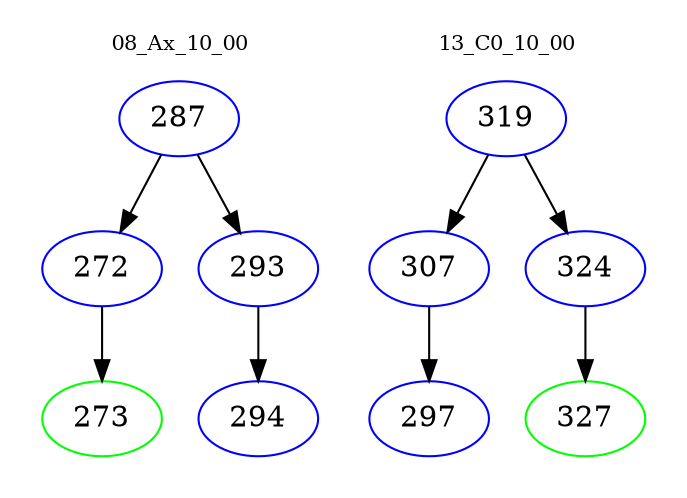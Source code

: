 digraph{
subgraph cluster_0 {
color = white
label = "08_Ax_10_00";
fontsize=10;
T0_287 [label="287", color="blue"]
T0_287 -> T0_272 [color="black"]
T0_272 [label="272", color="blue"]
T0_272 -> T0_273 [color="black"]
T0_273 [label="273", color="green"]
T0_287 -> T0_293 [color="black"]
T0_293 [label="293", color="blue"]
T0_293 -> T0_294 [color="black"]
T0_294 [label="294", color="blue"]
}
subgraph cluster_1 {
color = white
label = "13_C0_10_00";
fontsize=10;
T1_319 [label="319", color="blue"]
T1_319 -> T1_307 [color="black"]
T1_307 [label="307", color="blue"]
T1_307 -> T1_297 [color="black"]
T1_297 [label="297", color="blue"]
T1_319 -> T1_324 [color="black"]
T1_324 [label="324", color="blue"]
T1_324 -> T1_327 [color="black"]
T1_327 [label="327", color="green"]
}
}
